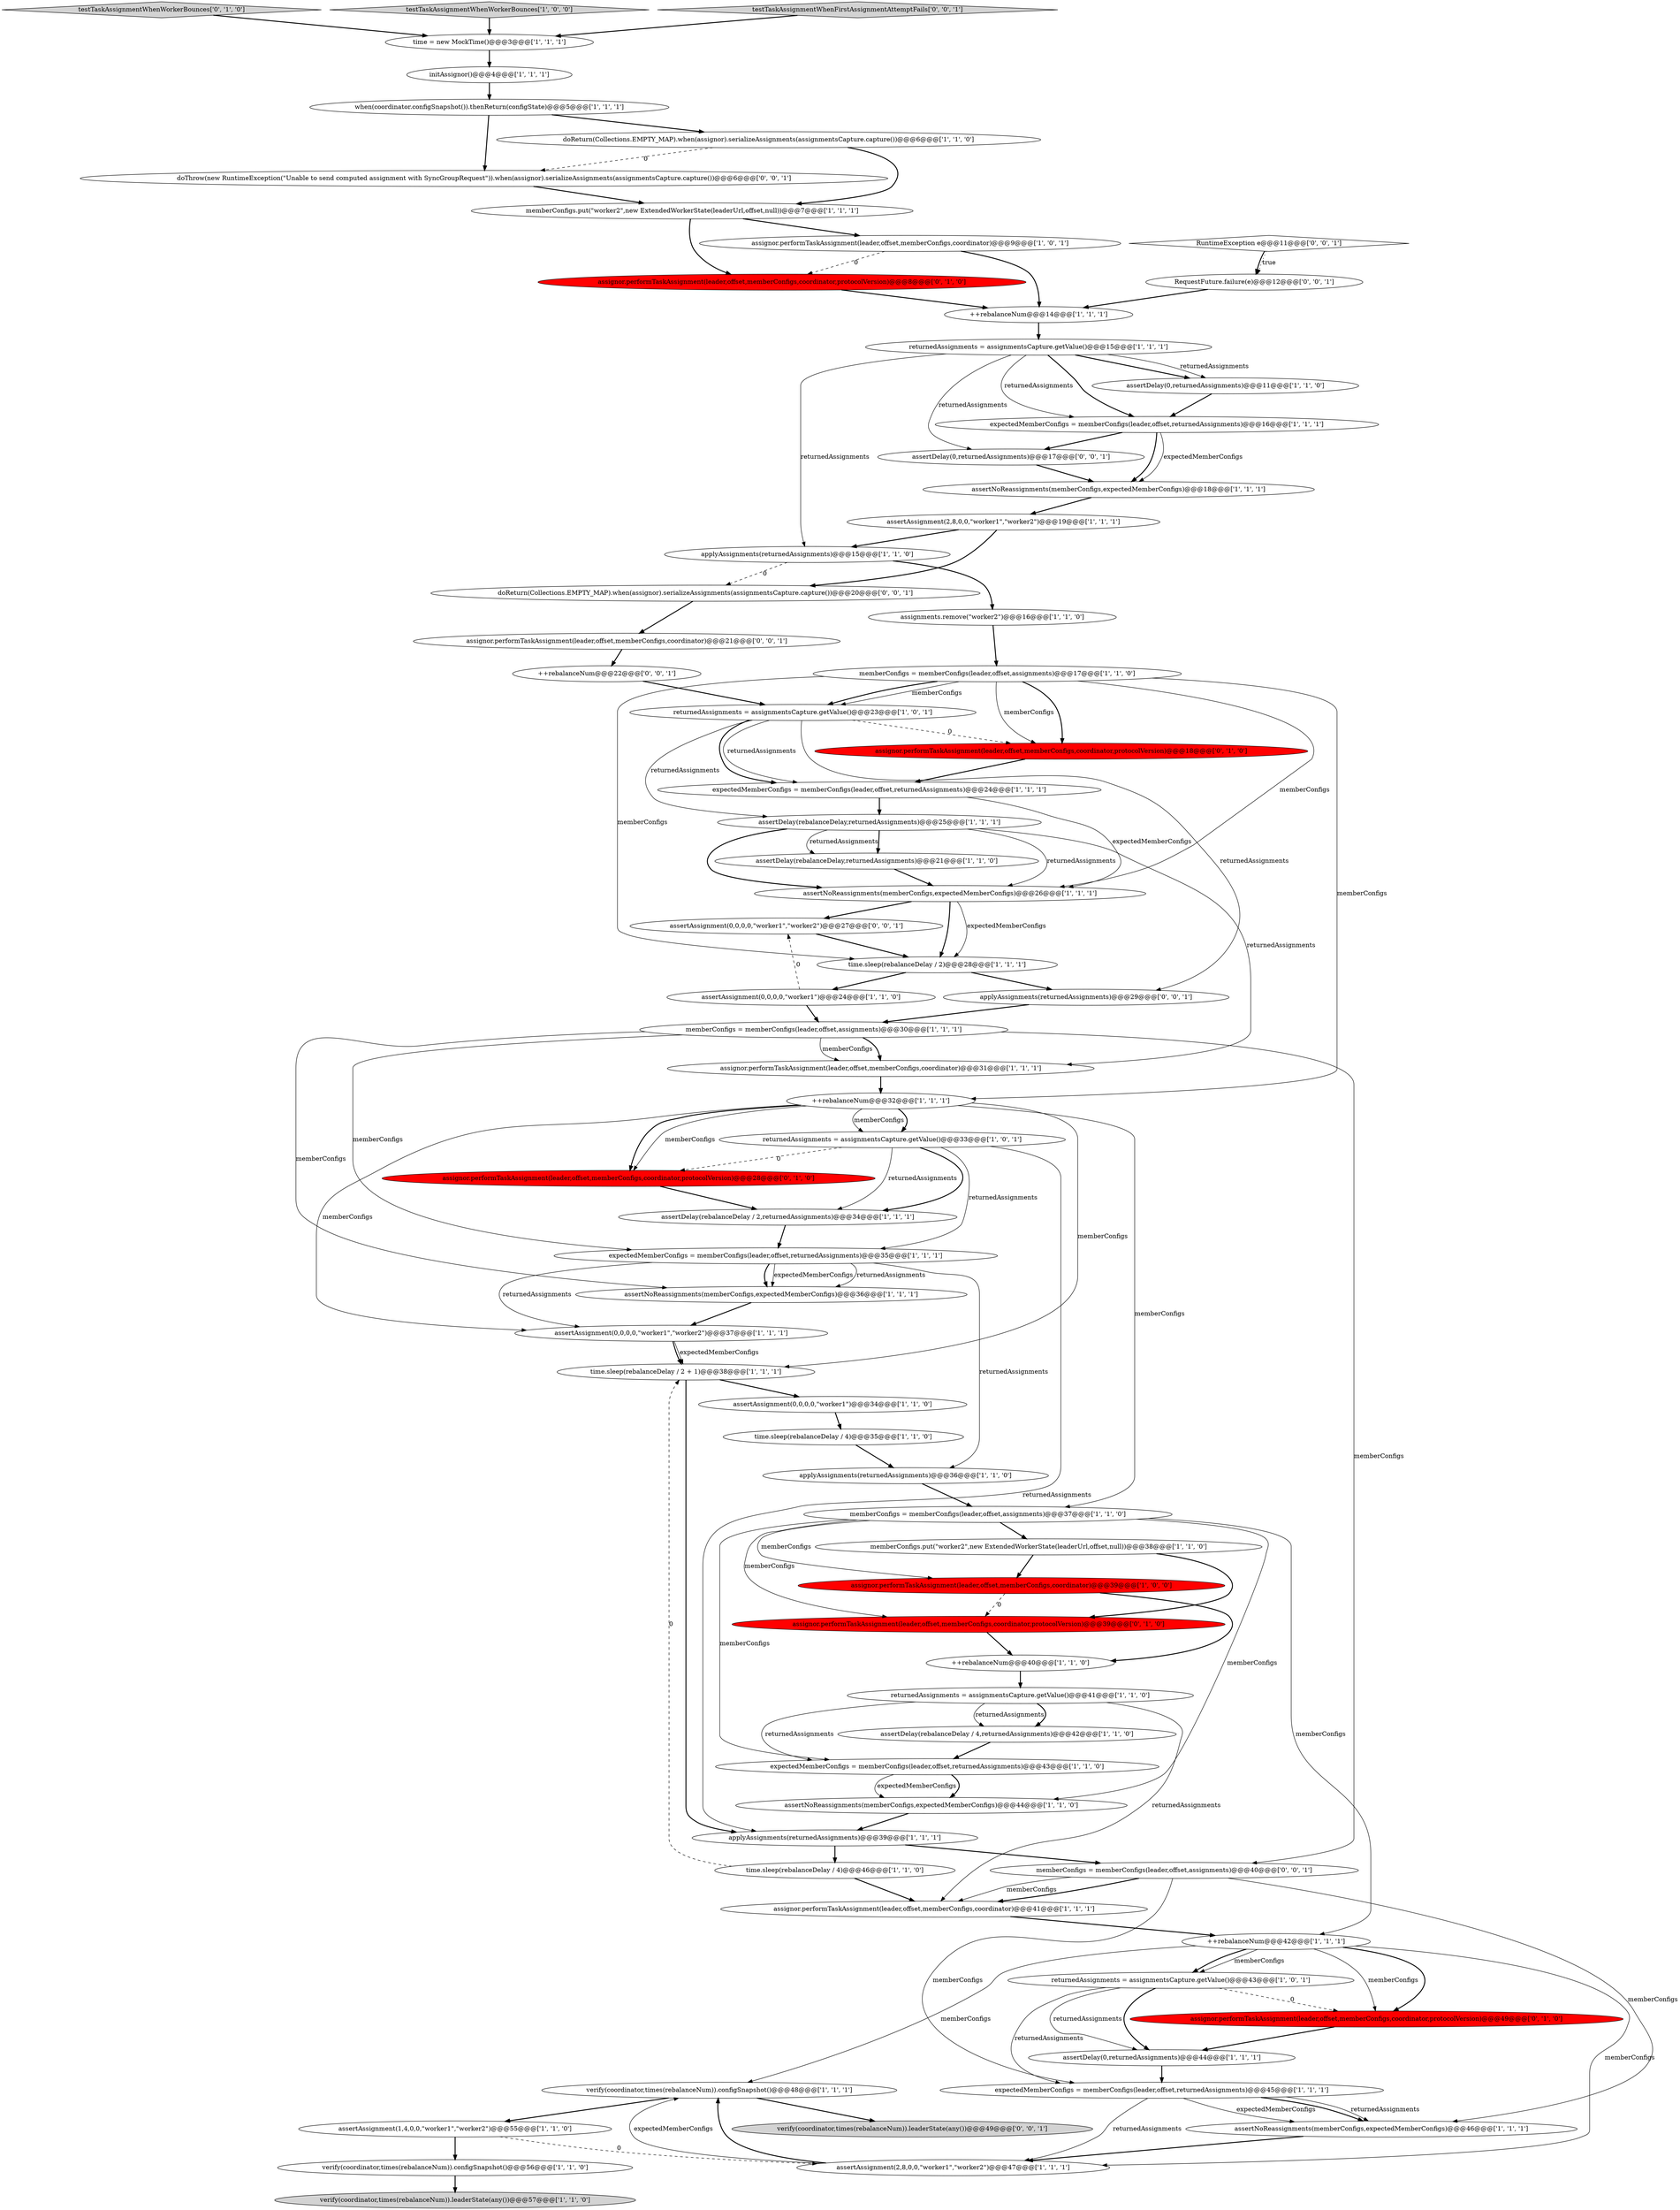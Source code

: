 digraph {
36 [style = filled, label = "++rebalanceNum@@@14@@@['1', '1', '1']", fillcolor = white, shape = ellipse image = "AAA0AAABBB1BBB"];
61 [style = filled, label = "testTaskAssignmentWhenWorkerBounces['0', '1', '0']", fillcolor = lightgray, shape = diamond image = "AAA0AAABBB2BBB"];
57 [style = filled, label = "assignor.performTaskAssignment(leader,offset,memberConfigs,coordinator,protocolVersion)@@@8@@@['0', '1', '0']", fillcolor = red, shape = ellipse image = "AAA1AAABBB2BBB"];
15 [style = filled, label = "assertAssignment(2,8,0,0,\"worker1\",\"worker2\")@@@19@@@['1', '1', '1']", fillcolor = white, shape = ellipse image = "AAA0AAABBB1BBB"];
24 [style = filled, label = "assertNoReassignments(memberConfigs,expectedMemberConfigs)@@@46@@@['1', '1', '1']", fillcolor = white, shape = ellipse image = "AAA0AAABBB1BBB"];
62 [style = filled, label = "applyAssignments(returnedAssignments)@@@29@@@['0', '0', '1']", fillcolor = white, shape = ellipse image = "AAA0AAABBB3BBB"];
26 [style = filled, label = "memberConfigs = memberConfigs(leader,offset,assignments)@@@17@@@['1', '1', '0']", fillcolor = white, shape = ellipse image = "AAA0AAABBB1BBB"];
44 [style = filled, label = "time.sleep(rebalanceDelay / 4)@@@46@@@['1', '1', '0']", fillcolor = white, shape = ellipse image = "AAA0AAABBB1BBB"];
0 [style = filled, label = "assertDelay(rebalanceDelay / 4,returnedAssignments)@@@42@@@['1', '1', '0']", fillcolor = white, shape = ellipse image = "AAA0AAABBB1BBB"];
52 [style = filled, label = "assignor.performTaskAssignment(leader,offset,memberConfigs,coordinator)@@@31@@@['1', '1', '1']", fillcolor = white, shape = ellipse image = "AAA0AAABBB1BBB"];
55 [style = filled, label = "assertAssignment(0,0,0,0,\"worker1\")@@@24@@@['1', '1', '0']", fillcolor = white, shape = ellipse image = "AAA0AAABBB1BBB"];
6 [style = filled, label = "assignor.performTaskAssignment(leader,offset,memberConfigs,coordinator)@@@41@@@['1', '1', '1']", fillcolor = white, shape = ellipse image = "AAA0AAABBB1BBB"];
42 [style = filled, label = "verify(coordinator,times(rebalanceNum)).configSnapshot()@@@48@@@['1', '1', '1']", fillcolor = white, shape = ellipse image = "AAA0AAABBB1BBB"];
4 [style = filled, label = "assignor.performTaskAssignment(leader,offset,memberConfigs,coordinator)@@@39@@@['1', '0', '0']", fillcolor = red, shape = ellipse image = "AAA1AAABBB1BBB"];
22 [style = filled, label = "assertAssignment(1,4,0,0,\"worker1\",\"worker2\")@@@55@@@['1', '1', '0']", fillcolor = white, shape = ellipse image = "AAA0AAABBB1BBB"];
47 [style = filled, label = "assertDelay(rebalanceDelay,returnedAssignments)@@@21@@@['1', '1', '0']", fillcolor = white, shape = ellipse image = "AAA0AAABBB1BBB"];
56 [style = filled, label = "assignor.performTaskAssignment(leader,offset,memberConfigs,coordinator,protocolVersion)@@@39@@@['0', '1', '0']", fillcolor = red, shape = ellipse image = "AAA1AAABBB2BBB"];
1 [style = filled, label = "assertNoReassignments(memberConfigs,expectedMemberConfigs)@@@26@@@['1', '1', '1']", fillcolor = white, shape = ellipse image = "AAA0AAABBB1BBB"];
17 [style = filled, label = "memberConfigs.put(\"worker2\",new ExtendedWorkerState(leaderUrl,offset,null))@@@38@@@['1', '1', '0']", fillcolor = white, shape = ellipse image = "AAA0AAABBB1BBB"];
48 [style = filled, label = "expectedMemberConfigs = memberConfigs(leader,offset,returnedAssignments)@@@43@@@['1', '1', '0']", fillcolor = white, shape = ellipse image = "AAA0AAABBB1BBB"];
40 [style = filled, label = "++rebalanceNum@@@40@@@['1', '1', '0']", fillcolor = white, shape = ellipse image = "AAA0AAABBB1BBB"];
65 [style = filled, label = "verify(coordinator,times(rebalanceNum)).leaderState(any())@@@49@@@['0', '0', '1']", fillcolor = lightgray, shape = ellipse image = "AAA0AAABBB3BBB"];
67 [style = filled, label = "assertAssignment(0,0,0,0,\"worker1\",\"worker2\")@@@27@@@['0', '0', '1']", fillcolor = white, shape = ellipse image = "AAA0AAABBB3BBB"];
60 [style = filled, label = "assignor.performTaskAssignment(leader,offset,memberConfigs,coordinator,protocolVersion)@@@49@@@['0', '1', '0']", fillcolor = red, shape = ellipse image = "AAA1AAABBB2BBB"];
27 [style = filled, label = "verify(coordinator,times(rebalanceNum)).configSnapshot()@@@56@@@['1', '1', '0']", fillcolor = white, shape = ellipse image = "AAA0AAABBB1BBB"];
41 [style = filled, label = "assertNoReassignments(memberConfigs,expectedMemberConfigs)@@@18@@@['1', '1', '1']", fillcolor = white, shape = ellipse image = "AAA0AAABBB1BBB"];
54 [style = filled, label = "assertAssignment(0,0,0,0,\"worker1\",\"worker2\")@@@37@@@['1', '1', '1']", fillcolor = white, shape = ellipse image = "AAA0AAABBB1BBB"];
63 [style = filled, label = "doReturn(Collections.EMPTY_MAP).when(assignor).serializeAssignments(assignmentsCapture.capture())@@@20@@@['0', '0', '1']", fillcolor = white, shape = ellipse image = "AAA0AAABBB3BBB"];
72 [style = filled, label = "assertDelay(0,returnedAssignments)@@@17@@@['0', '0', '1']", fillcolor = white, shape = ellipse image = "AAA0AAABBB3BBB"];
2 [style = filled, label = "returnedAssignments = assignmentsCapture.getValue()@@@33@@@['1', '0', '1']", fillcolor = white, shape = ellipse image = "AAA0AAABBB1BBB"];
29 [style = filled, label = "assertNoReassignments(memberConfigs,expectedMemberConfigs)@@@44@@@['1', '1', '0']", fillcolor = white, shape = ellipse image = "AAA0AAABBB1BBB"];
46 [style = filled, label = "applyAssignments(returnedAssignments)@@@39@@@['1', '1', '1']", fillcolor = white, shape = ellipse image = "AAA0AAABBB1BBB"];
49 [style = filled, label = "returnedAssignments = assignmentsCapture.getValue()@@@23@@@['1', '0', '1']", fillcolor = white, shape = ellipse image = "AAA0AAABBB1BBB"];
53 [style = filled, label = "expectedMemberConfigs = memberConfigs(leader,offset,returnedAssignments)@@@24@@@['1', '1', '1']", fillcolor = white, shape = ellipse image = "AAA0AAABBB1BBB"];
9 [style = filled, label = "memberConfigs = memberConfigs(leader,offset,assignments)@@@37@@@['1', '1', '0']", fillcolor = white, shape = ellipse image = "AAA0AAABBB1BBB"];
8 [style = filled, label = "applyAssignments(returnedAssignments)@@@15@@@['1', '1', '0']", fillcolor = white, shape = ellipse image = "AAA0AAABBB1BBB"];
23 [style = filled, label = "assertDelay(rebalanceDelay,returnedAssignments)@@@25@@@['1', '1', '1']", fillcolor = white, shape = ellipse image = "AAA0AAABBB1BBB"];
5 [style = filled, label = "assertDelay(rebalanceDelay / 2,returnedAssignments)@@@34@@@['1', '1', '1']", fillcolor = white, shape = ellipse image = "AAA0AAABBB1BBB"];
66 [style = filled, label = "assignor.performTaskAssignment(leader,offset,memberConfigs,coordinator)@@@21@@@['0', '0', '1']", fillcolor = white, shape = ellipse image = "AAA0AAABBB3BBB"];
50 [style = filled, label = "assertAssignment(0,0,0,0,\"worker1\")@@@34@@@['1', '1', '0']", fillcolor = white, shape = ellipse image = "AAA0AAABBB1BBB"];
21 [style = filled, label = "expectedMemberConfigs = memberConfigs(leader,offset,returnedAssignments)@@@35@@@['1', '1', '1']", fillcolor = white, shape = ellipse image = "AAA0AAABBB1BBB"];
70 [style = filled, label = "++rebalanceNum@@@22@@@['0', '0', '1']", fillcolor = white, shape = ellipse image = "AAA0AAABBB3BBB"];
12 [style = filled, label = "verify(coordinator,times(rebalanceNum)).leaderState(any())@@@57@@@['1', '1', '0']", fillcolor = lightgray, shape = ellipse image = "AAA0AAABBB1BBB"];
25 [style = filled, label = "assertDelay(0,returnedAssignments)@@@11@@@['1', '1', '0']", fillcolor = white, shape = ellipse image = "AAA0AAABBB1BBB"];
59 [style = filled, label = "assignor.performTaskAssignment(leader,offset,memberConfigs,coordinator,protocolVersion)@@@18@@@['0', '1', '0']", fillcolor = red, shape = ellipse image = "AAA1AAABBB2BBB"];
43 [style = filled, label = "returnedAssignments = assignmentsCapture.getValue()@@@15@@@['1', '1', '1']", fillcolor = white, shape = ellipse image = "AAA0AAABBB1BBB"];
51 [style = filled, label = "assertDelay(0,returnedAssignments)@@@44@@@['1', '1', '1']", fillcolor = white, shape = ellipse image = "AAA0AAABBB1BBB"];
64 [style = filled, label = "RuntimeException e@@@11@@@['0', '0', '1']", fillcolor = white, shape = diamond image = "AAA0AAABBB3BBB"];
34 [style = filled, label = "assignor.performTaskAssignment(leader,offset,memberConfigs,coordinator)@@@9@@@['1', '0', '1']", fillcolor = white, shape = ellipse image = "AAA0AAABBB1BBB"];
19 [style = filled, label = "++rebalanceNum@@@32@@@['1', '1', '1']", fillcolor = white, shape = ellipse image = "AAA0AAABBB1BBB"];
11 [style = filled, label = "assertAssignment(2,8,0,0,\"worker1\",\"worker2\")@@@47@@@['1', '1', '1']", fillcolor = white, shape = ellipse image = "AAA0AAABBB1BBB"];
31 [style = filled, label = "++rebalanceNum@@@42@@@['1', '1', '1']", fillcolor = white, shape = ellipse image = "AAA0AAABBB1BBB"];
37 [style = filled, label = "initAssignor()@@@4@@@['1', '1', '1']", fillcolor = white, shape = ellipse image = "AAA0AAABBB1BBB"];
38 [style = filled, label = "expectedMemberConfigs = memberConfigs(leader,offset,returnedAssignments)@@@16@@@['1', '1', '1']", fillcolor = white, shape = ellipse image = "AAA0AAABBB1BBB"];
39 [style = filled, label = "returnedAssignments = assignmentsCapture.getValue()@@@43@@@['1', '0', '1']", fillcolor = white, shape = ellipse image = "AAA0AAABBB1BBB"];
32 [style = filled, label = "testTaskAssignmentWhenWorkerBounces['1', '0', '0']", fillcolor = lightgray, shape = diamond image = "AAA0AAABBB1BBB"];
33 [style = filled, label = "returnedAssignments = assignmentsCapture.getValue()@@@41@@@['1', '1', '0']", fillcolor = white, shape = ellipse image = "AAA0AAABBB1BBB"];
14 [style = filled, label = "assignments.remove(\"worker2\")@@@16@@@['1', '1', '0']", fillcolor = white, shape = ellipse image = "AAA0AAABBB1BBB"];
71 [style = filled, label = "doThrow(new RuntimeException(\"Unable to send computed assignment with SyncGroupRequest\")).when(assignor).serializeAssignments(assignmentsCapture.capture())@@@6@@@['0', '0', '1']", fillcolor = white, shape = ellipse image = "AAA0AAABBB3BBB"];
7 [style = filled, label = "doReturn(Collections.EMPTY_MAP).when(assignor).serializeAssignments(assignmentsCapture.capture())@@@6@@@['1', '1', '0']", fillcolor = white, shape = ellipse image = "AAA0AAABBB1BBB"];
73 [style = filled, label = "memberConfigs = memberConfigs(leader,offset,assignments)@@@40@@@['0', '0', '1']", fillcolor = white, shape = ellipse image = "AAA0AAABBB3BBB"];
58 [style = filled, label = "assignor.performTaskAssignment(leader,offset,memberConfigs,coordinator,protocolVersion)@@@28@@@['0', '1', '0']", fillcolor = red, shape = ellipse image = "AAA1AAABBB2BBB"];
30 [style = filled, label = "applyAssignments(returnedAssignments)@@@36@@@['1', '1', '0']", fillcolor = white, shape = ellipse image = "AAA0AAABBB1BBB"];
13 [style = filled, label = "memberConfigs.put(\"worker2\",new ExtendedWorkerState(leaderUrl,offset,null))@@@7@@@['1', '1', '1']", fillcolor = white, shape = ellipse image = "AAA0AAABBB1BBB"];
18 [style = filled, label = "time.sleep(rebalanceDelay / 2)@@@28@@@['1', '1', '1']", fillcolor = white, shape = ellipse image = "AAA0AAABBB1BBB"];
28 [style = filled, label = "time.sleep(rebalanceDelay / 2 + 1)@@@38@@@['1', '1', '1']", fillcolor = white, shape = ellipse image = "AAA0AAABBB1BBB"];
10 [style = filled, label = "when(coordinator.configSnapshot()).thenReturn(configState)@@@5@@@['1', '1', '1']", fillcolor = white, shape = ellipse image = "AAA0AAABBB1BBB"];
20 [style = filled, label = "time.sleep(rebalanceDelay / 4)@@@35@@@['1', '1', '0']", fillcolor = white, shape = ellipse image = "AAA0AAABBB1BBB"];
16 [style = filled, label = "assertNoReassignments(memberConfigs,expectedMemberConfigs)@@@36@@@['1', '1', '1']", fillcolor = white, shape = ellipse image = "AAA0AAABBB1BBB"];
3 [style = filled, label = "time = new MockTime()@@@3@@@['1', '1', '1']", fillcolor = white, shape = ellipse image = "AAA0AAABBB1BBB"];
35 [style = filled, label = "expectedMemberConfigs = memberConfigs(leader,offset,returnedAssignments)@@@45@@@['1', '1', '1']", fillcolor = white, shape = ellipse image = "AAA0AAABBB1BBB"];
68 [style = filled, label = "testTaskAssignmentWhenFirstAssignmentAttemptFails['0', '0', '1']", fillcolor = lightgray, shape = diamond image = "AAA0AAABBB3BBB"];
45 [style = filled, label = "memberConfigs = memberConfigs(leader,offset,assignments)@@@30@@@['1', '1', '1']", fillcolor = white, shape = ellipse image = "AAA0AAABBB1BBB"];
69 [style = filled, label = "RequestFuture.failure(e)@@@12@@@['0', '0', '1']", fillcolor = white, shape = ellipse image = "AAA0AAABBB3BBB"];
4->56 [style = dashed, label="0"];
1->67 [style = bold, label=""];
33->0 [style = solid, label="returnedAssignments"];
71->13 [style = bold, label=""];
41->15 [style = bold, label=""];
72->41 [style = bold, label=""];
18->55 [style = bold, label=""];
48->29 [style = bold, label=""];
23->1 [style = solid, label="returnedAssignments"];
28->50 [style = bold, label=""];
49->23 [style = solid, label="returnedAssignments"];
26->18 [style = solid, label="memberConfigs"];
38->41 [style = bold, label=""];
2->5 [style = solid, label="returnedAssignments"];
23->47 [style = solid, label="returnedAssignments"];
31->42 [style = solid, label="memberConfigs"];
38->72 [style = bold, label=""];
33->0 [style = bold, label=""];
63->66 [style = bold, label=""];
61->3 [style = bold, label=""];
73->6 [style = bold, label=""];
21->30 [style = solid, label="returnedAssignments"];
39->51 [style = bold, label=""];
19->54 [style = solid, label="memberConfigs"];
11->42 [style = solid, label="expectedMemberConfigs"];
24->11 [style = bold, label=""];
29->46 [style = bold, label=""];
31->60 [style = bold, label=""];
21->16 [style = bold, label=""];
21->16 [style = solid, label="expectedMemberConfigs"];
9->4 [style = solid, label="memberConfigs"];
32->3 [style = bold, label=""];
43->72 [style = solid, label="returnedAssignments"];
54->28 [style = solid, label="expectedMemberConfigs"];
21->16 [style = solid, label="returnedAssignments"];
49->53 [style = solid, label="returnedAssignments"];
60->51 [style = bold, label=""];
45->21 [style = solid, label="memberConfigs"];
13->34 [style = bold, label=""];
45->73 [style = solid, label="memberConfigs"];
26->49 [style = solid, label="memberConfigs"];
27->12 [style = bold, label=""];
67->18 [style = bold, label=""];
35->24 [style = solid, label="expectedMemberConfigs"];
62->45 [style = bold, label=""];
26->49 [style = bold, label=""];
9->17 [style = bold, label=""];
19->2 [style = bold, label=""];
21->54 [style = solid, label="returnedAssignments"];
52->19 [style = bold, label=""];
51->35 [style = bold, label=""];
10->7 [style = bold, label=""];
43->25 [style = solid, label="returnedAssignments"];
33->48 [style = solid, label="returnedAssignments"];
13->57 [style = bold, label=""];
5->21 [style = bold, label=""];
38->41 [style = solid, label="expectedMemberConfigs"];
26->59 [style = solid, label="memberConfigs"];
22->11 [style = dashed, label="0"];
7->71 [style = dashed, label="0"];
34->36 [style = bold, label=""];
26->1 [style = solid, label="memberConfigs"];
73->35 [style = solid, label="memberConfigs"];
0->48 [style = bold, label=""];
31->39 [style = solid, label="memberConfigs"];
39->60 [style = dashed, label="0"];
49->62 [style = solid, label="returnedAssignments"];
73->6 [style = solid, label="memberConfigs"];
9->29 [style = solid, label="memberConfigs"];
42->22 [style = bold, label=""];
56->40 [style = bold, label=""];
45->52 [style = bold, label=""];
25->38 [style = bold, label=""];
47->1 [style = bold, label=""];
36->43 [style = bold, label=""];
46->44 [style = bold, label=""];
55->67 [style = dashed, label="0"];
66->70 [style = bold, label=""];
2->46 [style = solid, label="returnedAssignments"];
3->37 [style = bold, label=""];
45->52 [style = solid, label="memberConfigs"];
2->58 [style = dashed, label="0"];
37->10 [style = bold, label=""];
68->3 [style = bold, label=""];
45->16 [style = solid, label="memberConfigs"];
9->31 [style = solid, label="memberConfigs"];
8->14 [style = bold, label=""];
30->9 [style = bold, label=""];
33->6 [style = solid, label="returnedAssignments"];
42->65 [style = bold, label=""];
19->58 [style = solid, label="memberConfigs"];
43->38 [style = solid, label="returnedAssignments"];
35->24 [style = bold, label=""];
59->53 [style = bold, label=""];
16->54 [style = bold, label=""];
40->33 [style = bold, label=""];
43->38 [style = bold, label=""];
1->18 [style = solid, label="expectedMemberConfigs"];
8->63 [style = dashed, label="0"];
19->2 [style = solid, label="memberConfigs"];
23->47 [style = bold, label=""];
53->1 [style = solid, label="expectedMemberConfigs"];
53->23 [style = bold, label=""];
31->39 [style = bold, label=""];
26->59 [style = bold, label=""];
54->28 [style = bold, label=""];
15->8 [style = bold, label=""];
17->4 [style = bold, label=""];
35->11 [style = solid, label="returnedAssignments"];
46->73 [style = bold, label=""];
70->49 [style = bold, label=""];
2->5 [style = bold, label=""];
7->13 [style = bold, label=""];
4->40 [style = bold, label=""];
43->8 [style = solid, label="returnedAssignments"];
23->52 [style = solid, label="returnedAssignments"];
44->6 [style = bold, label=""];
10->71 [style = bold, label=""];
2->21 [style = solid, label="returnedAssignments"];
49->59 [style = dashed, label="0"];
64->69 [style = bold, label=""];
19->28 [style = solid, label="memberConfigs"];
50->20 [style = bold, label=""];
19->9 [style = solid, label="memberConfigs"];
31->60 [style = solid, label="memberConfigs"];
1->18 [style = bold, label=""];
9->48 [style = solid, label="memberConfigs"];
11->42 [style = bold, label=""];
39->51 [style = solid, label="returnedAssignments"];
9->56 [style = solid, label="memberConfigs"];
35->24 [style = solid, label="returnedAssignments"];
31->11 [style = solid, label="memberConfigs"];
69->36 [style = bold, label=""];
49->53 [style = bold, label=""];
48->29 [style = solid, label="expectedMemberConfigs"];
14->26 [style = bold, label=""];
19->58 [style = bold, label=""];
73->24 [style = solid, label="memberConfigs"];
28->46 [style = bold, label=""];
18->62 [style = bold, label=""];
39->35 [style = solid, label="returnedAssignments"];
6->31 [style = bold, label=""];
34->57 [style = dashed, label="0"];
44->28 [style = dashed, label="0"];
22->27 [style = bold, label=""];
64->69 [style = dotted, label="true"];
58->5 [style = bold, label=""];
57->36 [style = bold, label=""];
23->1 [style = bold, label=""];
26->19 [style = solid, label="memberConfigs"];
17->56 [style = bold, label=""];
43->25 [style = bold, label=""];
20->30 [style = bold, label=""];
15->63 [style = bold, label=""];
55->45 [style = bold, label=""];
}
